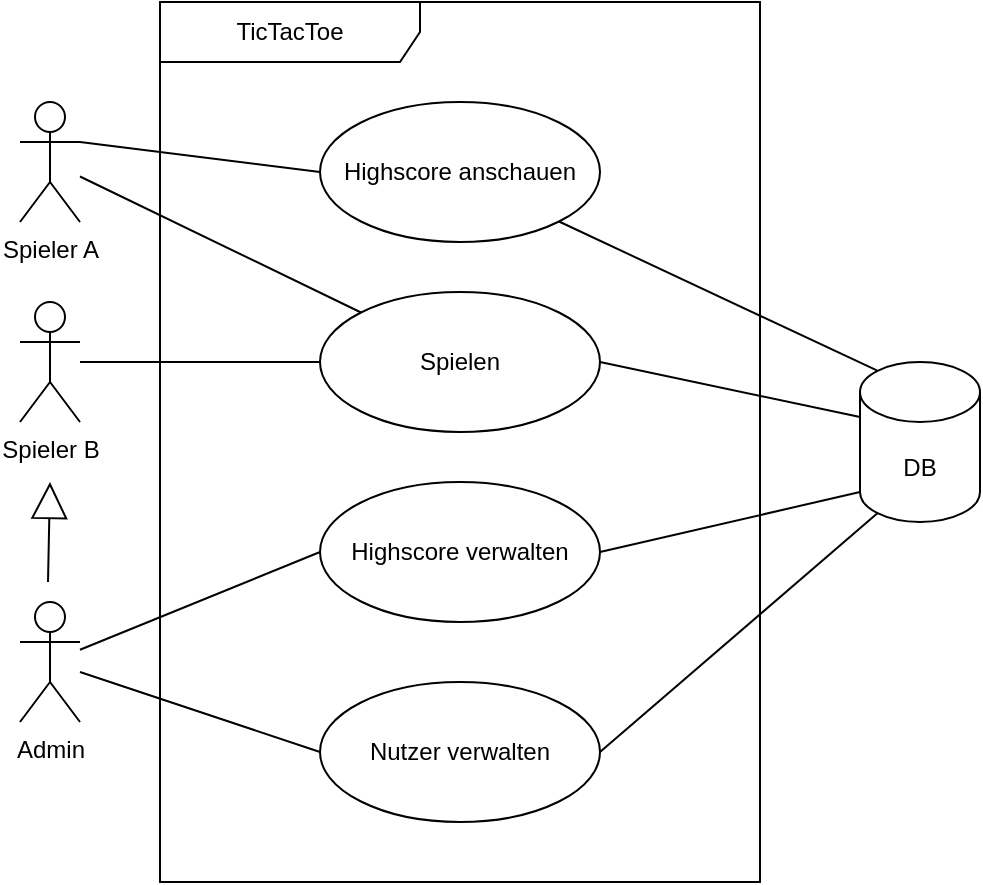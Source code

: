 <mxfile version="14.6.13"><diagram id="VSuvTFAfYw1iqhIybvO8" name="Page-1"><mxGraphModel dx="834" dy="491" grid="1" gridSize="10" guides="1" tooltips="1" connect="1" arrows="1" fold="1" page="1" pageScale="1" pageWidth="827" pageHeight="1169" math="0" shadow="0"><root><mxCell id="0"/><mxCell id="1" parent="0"/><mxCell id="NBwKOETyhZq2PlyPkf26-1" value="TicTacToe" style="shape=umlFrame;whiteSpace=wrap;html=1;width=130;height=30;" vertex="1" parent="1"><mxGeometry x="210" y="40" width="300" height="440" as="geometry"/></mxCell><mxCell id="NBwKOETyhZq2PlyPkf26-2" value="Spieler A" style="shape=umlActor;verticalLabelPosition=bottom;verticalAlign=top;html=1;" vertex="1" parent="1"><mxGeometry x="140" y="90" width="30" height="60" as="geometry"/></mxCell><mxCell id="NBwKOETyhZq2PlyPkf26-3" value="Spieler B" style="shape=umlActor;verticalLabelPosition=bottom;verticalAlign=top;html=1;" vertex="1" parent="1"><mxGeometry x="140" y="190" width="30" height="60" as="geometry"/></mxCell><mxCell id="NBwKOETyhZq2PlyPkf26-4" value="Spielen" style="ellipse;whiteSpace=wrap;html=1;" vertex="1" parent="1"><mxGeometry x="290" y="185" width="140" height="70" as="geometry"/></mxCell><mxCell id="NBwKOETyhZq2PlyPkf26-5" value="" style="endArrow=none;html=1;entryX=0;entryY=0;entryDx=0;entryDy=0;" edge="1" parent="1" source="NBwKOETyhZq2PlyPkf26-2" target="NBwKOETyhZq2PlyPkf26-4"><mxGeometry width="50" height="50" relative="1" as="geometry"><mxPoint x="400" y="330" as="sourcePoint"/><mxPoint x="450" y="280" as="targetPoint"/></mxGeometry></mxCell><mxCell id="NBwKOETyhZq2PlyPkf26-6" value="" style="endArrow=none;html=1;entryX=0;entryY=0.5;entryDx=0;entryDy=0;" edge="1" parent="1" source="NBwKOETyhZq2PlyPkf26-3" target="NBwKOETyhZq2PlyPkf26-4"><mxGeometry width="50" height="50" relative="1" as="geometry"><mxPoint x="170" y="330" as="sourcePoint"/><mxPoint x="330.0" y="235" as="targetPoint"/></mxGeometry></mxCell><mxCell id="NBwKOETyhZq2PlyPkf26-7" value="DB" style="shape=cylinder3;whiteSpace=wrap;html=1;boundedLbl=1;backgroundOutline=1;size=15;" vertex="1" parent="1"><mxGeometry x="560" y="220" width="60" height="80" as="geometry"/></mxCell><mxCell id="NBwKOETyhZq2PlyPkf26-8" value="" style="endArrow=none;html=1;entryX=1;entryY=0.5;entryDx=0;entryDy=0;exitX=0;exitY=0;exitDx=0;exitDy=27.5;exitPerimeter=0;" edge="1" parent="1" source="NBwKOETyhZq2PlyPkf26-7" target="NBwKOETyhZq2PlyPkf26-4"><mxGeometry width="50" height="50" relative="1" as="geometry"><mxPoint x="340" y="330" as="sourcePoint"/><mxPoint x="390" y="280" as="targetPoint"/></mxGeometry></mxCell><mxCell id="NBwKOETyhZq2PlyPkf26-9" value="Admin" style="shape=umlActor;verticalLabelPosition=bottom;verticalAlign=top;html=1;outlineConnect=0;" vertex="1" parent="1"><mxGeometry x="140" y="340" width="30" height="60" as="geometry"/></mxCell><mxCell id="NBwKOETyhZq2PlyPkf26-10" value="Highscore verwalten" style="ellipse;whiteSpace=wrap;html=1;" vertex="1" parent="1"><mxGeometry x="290" y="280" width="140" height="70" as="geometry"/></mxCell><mxCell id="NBwKOETyhZq2PlyPkf26-11" value="" style="endArrow=none;html=1;entryX=0;entryY=0.5;entryDx=0;entryDy=0;" edge="1" parent="1" source="NBwKOETyhZq2PlyPkf26-9" target="NBwKOETyhZq2PlyPkf26-10"><mxGeometry width="50" height="50" relative="1" as="geometry"><mxPoint x="170" y="390.002" as="sourcePoint"/><mxPoint x="294.503" y="371.929" as="targetPoint"/></mxGeometry></mxCell><mxCell id="NBwKOETyhZq2PlyPkf26-12" value="" style="endArrow=none;html=1;entryX=0;entryY=1;entryDx=0;entryDy=-15;exitX=1;exitY=0.5;exitDx=0;exitDy=0;entryPerimeter=0;" edge="1" parent="1" source="NBwKOETyhZq2PlyPkf26-10" target="NBwKOETyhZq2PlyPkf26-7"><mxGeometry width="50" height="50" relative="1" as="geometry"><mxPoint x="570" y="375" as="sourcePoint"/><mxPoint x="690.0" y="335" as="targetPoint"/></mxGeometry></mxCell><mxCell id="NBwKOETyhZq2PlyPkf26-13" value="Nutzer verwalten" style="ellipse;whiteSpace=wrap;html=1;" vertex="1" parent="1"><mxGeometry x="290" y="380" width="140" height="70" as="geometry"/></mxCell><mxCell id="NBwKOETyhZq2PlyPkf26-14" value="" style="endArrow=none;html=1;entryX=0;entryY=0.5;entryDx=0;entryDy=0;" edge="1" parent="1" source="NBwKOETyhZq2PlyPkf26-9" target="NBwKOETyhZq2PlyPkf26-13"><mxGeometry width="50" height="50" relative="1" as="geometry"><mxPoint x="180" y="373.889" as="sourcePoint"/><mxPoint x="300.0" y="325" as="targetPoint"/></mxGeometry></mxCell><mxCell id="NBwKOETyhZq2PlyPkf26-15" value="" style="endArrow=none;html=1;entryX=0.145;entryY=1;entryDx=0;entryDy=-4.35;exitX=1;exitY=0.5;exitDx=0;exitDy=0;entryPerimeter=0;" edge="1" parent="1" source="NBwKOETyhZq2PlyPkf26-13" target="NBwKOETyhZq2PlyPkf26-7"><mxGeometry width="50" height="50" relative="1" as="geometry"><mxPoint x="440.0" y="325" as="sourcePoint"/><mxPoint x="580" y="275" as="targetPoint"/></mxGeometry></mxCell><mxCell id="NBwKOETyhZq2PlyPkf26-16" value="Highscore anschauen" style="ellipse;whiteSpace=wrap;html=1;" vertex="1" parent="1"><mxGeometry x="290" y="90" width="140" height="70" as="geometry"/></mxCell><mxCell id="NBwKOETyhZq2PlyPkf26-17" value="" style="endArrow=none;html=1;entryX=0;entryY=0.5;entryDx=0;entryDy=0;exitX=1;exitY=0.333;exitDx=0;exitDy=0;exitPerimeter=0;" edge="1" parent="1" source="NBwKOETyhZq2PlyPkf26-2" target="NBwKOETyhZq2PlyPkf26-16"><mxGeometry width="50" height="50" relative="1" as="geometry"><mxPoint x="180" y="173.253" as="sourcePoint"/><mxPoint x="304.503" y="200.251" as="targetPoint"/></mxGeometry></mxCell><mxCell id="NBwKOETyhZq2PlyPkf26-18" value="" style="endArrow=none;html=1;entryX=1;entryY=1;entryDx=0;entryDy=0;exitX=0.145;exitY=0;exitDx=0;exitDy=4.35;exitPerimeter=0;" edge="1" parent="1" source="NBwKOETyhZq2PlyPkf26-7" target="NBwKOETyhZq2PlyPkf26-16"><mxGeometry width="50" height="50" relative="1" as="geometry"><mxPoint x="180" y="160" as="sourcePoint"/><mxPoint x="284.0" y="135" as="targetPoint"/></mxGeometry></mxCell><mxCell id="NBwKOETyhZq2PlyPkf26-19" value="" style="endArrow=block;endSize=16;endFill=0;html=1;" edge="1" parent="1"><mxGeometry width="160" relative="1" as="geometry"><mxPoint x="154" y="330" as="sourcePoint"/><mxPoint x="155" y="280" as="targetPoint"/></mxGeometry></mxCell></root></mxGraphModel></diagram></mxfile>